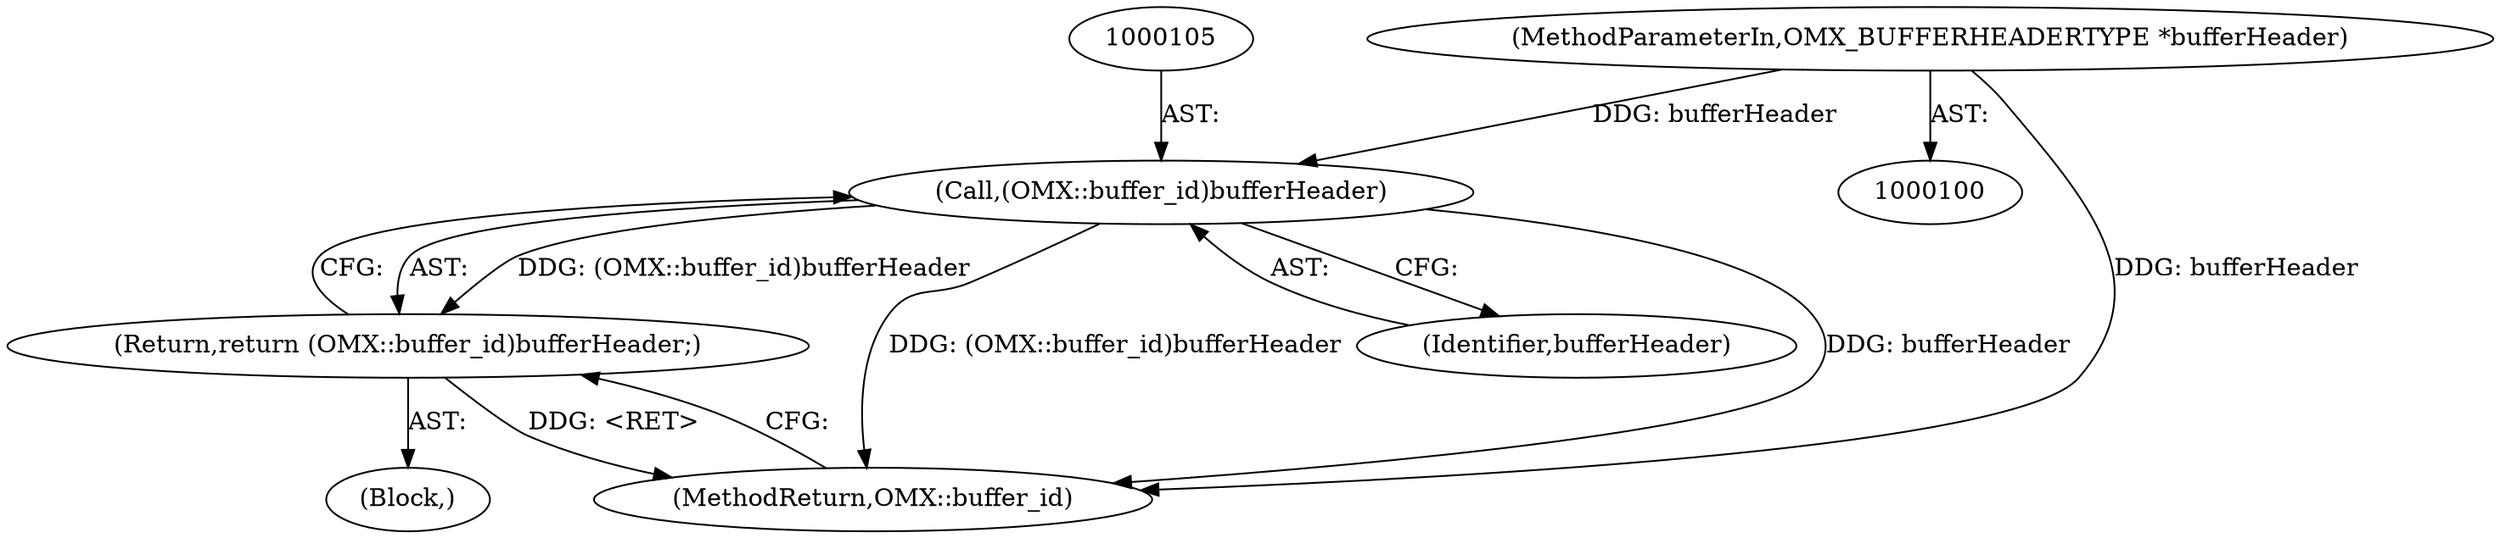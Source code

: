 digraph "1_Android_3cb1b6944e776863aea316e25fdc16d7f9962902_0@pointer" {
"1000104" [label="(Call,(OMX::buffer_id)bufferHeader)"];
"1000101" [label="(MethodParameterIn,OMX_BUFFERHEADERTYPE *bufferHeader)"];
"1000103" [label="(Return,return (OMX::buffer_id)bufferHeader;)"];
"1000104" [label="(Call,(OMX::buffer_id)bufferHeader)"];
"1000102" [label="(Block,)"];
"1000106" [label="(Identifier,bufferHeader)"];
"1000107" [label="(MethodReturn,OMX::buffer_id)"];
"1000101" [label="(MethodParameterIn,OMX_BUFFERHEADERTYPE *bufferHeader)"];
"1000103" [label="(Return,return (OMX::buffer_id)bufferHeader;)"];
"1000104" -> "1000103"  [label="AST: "];
"1000104" -> "1000106"  [label="CFG: "];
"1000105" -> "1000104"  [label="AST: "];
"1000106" -> "1000104"  [label="AST: "];
"1000103" -> "1000104"  [label="CFG: "];
"1000104" -> "1000107"  [label="DDG: (OMX::buffer_id)bufferHeader"];
"1000104" -> "1000107"  [label="DDG: bufferHeader"];
"1000104" -> "1000103"  [label="DDG: (OMX::buffer_id)bufferHeader"];
"1000101" -> "1000104"  [label="DDG: bufferHeader"];
"1000101" -> "1000100"  [label="AST: "];
"1000101" -> "1000107"  [label="DDG: bufferHeader"];
"1000103" -> "1000102"  [label="AST: "];
"1000107" -> "1000103"  [label="CFG: "];
"1000103" -> "1000107"  [label="DDG: <RET>"];
}

